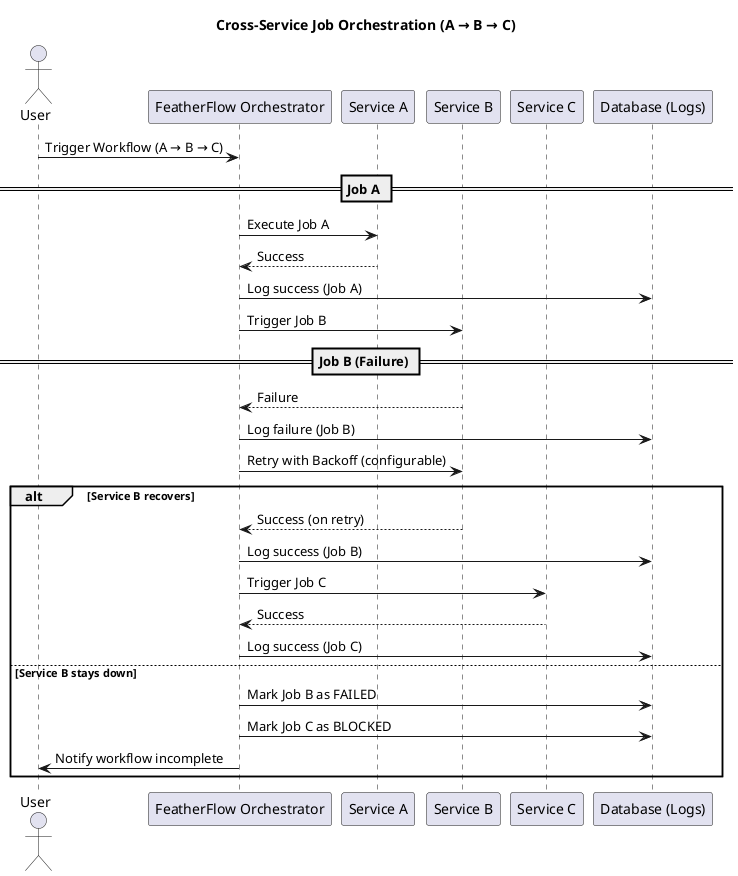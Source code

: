 @startuml
title Cross-Service Job Orchestration (A → B → C)

actor User
participant "FeatherFlow Orchestrator" as Orchestrator
participant "Service A" as A
participant "Service B" as B
participant "Service C" as C
participant "Database (Logs)" as DB

User -> Orchestrator: Trigger Workflow (A → B → C)

== Job A ==
Orchestrator -> A: Execute Job A
A --> Orchestrator: Success
Orchestrator -> DB: Log success (Job A)
Orchestrator -> B: Trigger Job B

== Job B (Failure) ==
B --> Orchestrator: Failure
Orchestrator -> DB: Log failure (Job B)
Orchestrator -> B: Retry with Backoff (configurable)

alt Service B recovers
  B --> Orchestrator: Success (on retry)
  Orchestrator -> DB: Log success (Job B)
  Orchestrator -> C: Trigger Job C
  C --> Orchestrator: Success
  Orchestrator -> DB: Log success (Job C)
else Service B stays down
  Orchestrator -> DB: Mark Job B as FAILED
  Orchestrator -> DB: Mark Job C as BLOCKED
  Orchestrator -> User: Notify workflow incomplete
end

@enduml

